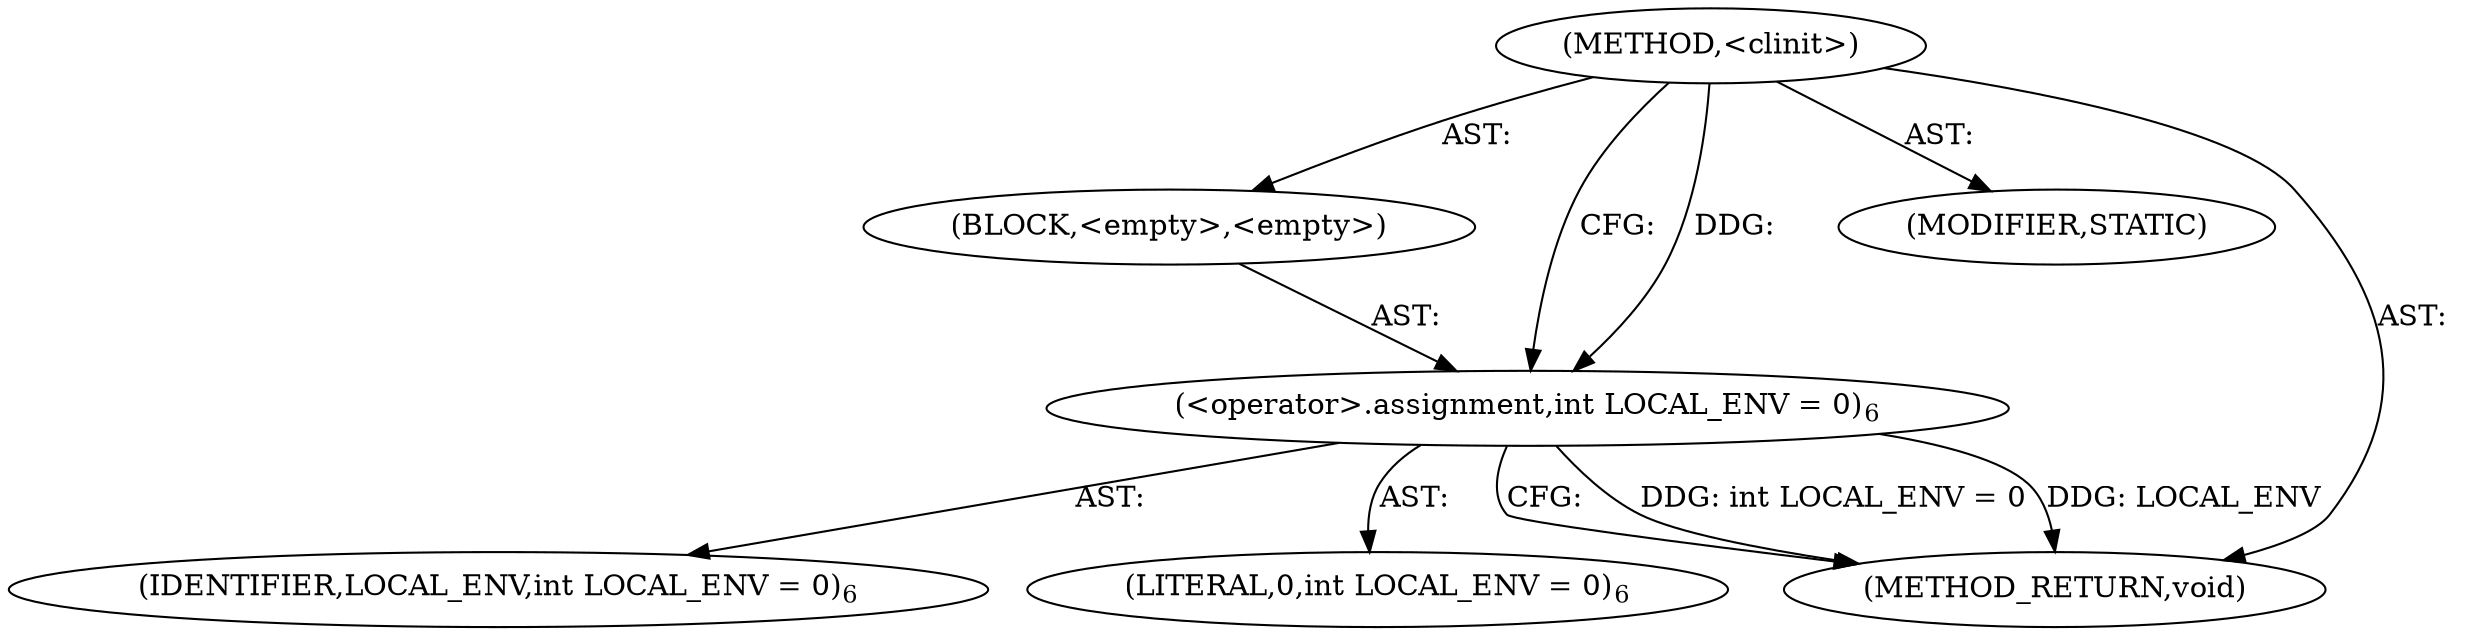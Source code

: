 digraph "&lt;clinit&gt;" {  
"129" [label = <(METHOD,&lt;clinit&gt;)> ]
"130" [label = <(BLOCK,&lt;empty&gt;,&lt;empty&gt;)> ]
"131" [label = <(&lt;operator&gt;.assignment,int LOCAL_ENV = 0)<SUB>6</SUB>> ]
"132" [label = <(IDENTIFIER,LOCAL_ENV,int LOCAL_ENV = 0)<SUB>6</SUB>> ]
"133" [label = <(LITERAL,0,int LOCAL_ENV = 0)<SUB>6</SUB>> ]
"134" [label = <(MODIFIER,STATIC)> ]
"135" [label = <(METHOD_RETURN,void)> ]
  "129" -> "130"  [ label = "AST: "] 
  "129" -> "134"  [ label = "AST: "] 
  "129" -> "135"  [ label = "AST: "] 
  "130" -> "131"  [ label = "AST: "] 
  "131" -> "132"  [ label = "AST: "] 
  "131" -> "133"  [ label = "AST: "] 
  "131" -> "135"  [ label = "CFG: "] 
  "129" -> "131"  [ label = "CFG: "] 
  "131" -> "135"  [ label = "DDG: int LOCAL_ENV = 0"] 
  "131" -> "135"  [ label = "DDG: LOCAL_ENV"] 
  "129" -> "131"  [ label = "DDG: "] 
}
